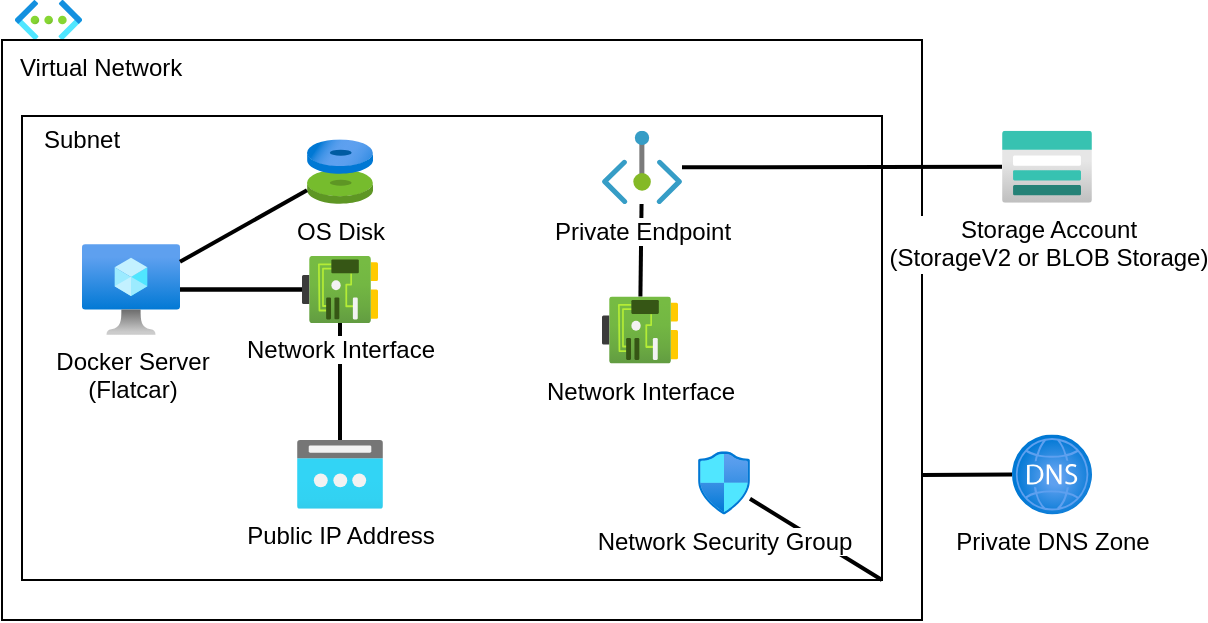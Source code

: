 <mxfile>
    <diagram id="SECJsw_NmF9RPkmdY70w" name="ページ1">
        <mxGraphModel dx="731" dy="466" grid="1" gridSize="10" guides="1" tooltips="1" connect="1" arrows="1" fold="1" page="1" pageScale="1" pageWidth="827" pageHeight="1169" background="#FFFFFF" math="0" shadow="0">
            <root>
                <mxCell id="0"/>
                <mxCell id="1" parent="0"/>
                <mxCell id="2" value="Virtual Network" style="aspect=fixed;html=1;points=[];align=left;image;fontSize=12;image=img/lib/azure2/networking/Virtual_Networks.svg;labelBackgroundColor=none;fontColor=#000000;" vertex="1" parent="1">
                    <mxGeometry x="46.5" y="20" width="33.5" height="20" as="geometry"/>
                </mxCell>
                <mxCell id="3" value="" style="whiteSpace=wrap;html=1;fillColor=none;strokeColor=#000000;labelBackgroundColor=none;" vertex="1" parent="1">
                    <mxGeometry x="40" y="40" width="460" height="290" as="geometry"/>
                </mxCell>
                <mxCell id="4" value="" style="whiteSpace=wrap;html=1;fillColor=none;fontColor=#333333;strokeColor=#000000;" vertex="1" parent="1">
                    <mxGeometry x="50" y="78" width="430" height="232" as="geometry"/>
                </mxCell>
                <mxCell id="9" value="Subnet" style="text;html=1;resizable=0;autosize=1;align=left;verticalAlign=middle;points=[];fillColor=none;strokeColor=none;rounded=0;fontColor=#000000;" vertex="1" parent="1">
                    <mxGeometry x="58.5" y="80" width="50" height="20" as="geometry"/>
                </mxCell>
                <mxCell id="26" style="edgeStyle=none;html=1;fontSize=11;startArrow=none;startFill=0;endArrow=none;endFill=0;strokeWidth=2;labelBackgroundColor=none;strokeColor=#000000;" edge="1" parent="1" source="10" target="24">
                    <mxGeometry relative="1" as="geometry"/>
                </mxCell>
                <mxCell id="10" value="Storage Account&lt;br&gt;(StorageV2 or BLOB Storage)" style="aspect=fixed;html=1;points=[];align=center;image;fontSize=12;image=img/lib/azure2/storage/Storage_Accounts.svg;fillColor=none;labelBackgroundColor=#FFFFFF;fontColor=#000000;" vertex="1" parent="1">
                    <mxGeometry x="540" y="85.34" width="45" height="36" as="geometry"/>
                </mxCell>
                <mxCell id="11" value="Docker Server&lt;br&gt;(Flatcar)" style="aspect=fixed;html=1;points=[];align=center;image;fontSize=12;image=img/lib/azure2/compute/Virtual_Machine.svg;fillColor=none;labelBackgroundColor=#FFFFFF;fontColor=#000000;" vertex="1" parent="1">
                    <mxGeometry x="80" y="142" width="49" height="45.45" as="geometry"/>
                </mxCell>
                <mxCell id="16" style="edgeStyle=none;html=1;fontSize=11;startArrow=none;startFill=0;endArrow=none;endFill=0;strokeWidth=2;" edge="1" parent="1" source="12" target="11">
                    <mxGeometry relative="1" as="geometry"/>
                </mxCell>
                <mxCell id="18" style="edgeStyle=none;html=1;entryX=1;entryY=1;entryDx=0;entryDy=0;fontSize=11;startArrow=none;startFill=0;endArrow=none;endFill=0;strokeWidth=2;strokeColor=#000000;" edge="1" parent="1" source="17" target="4">
                    <mxGeometry relative="1" as="geometry">
                        <mxPoint x="480.0" y="332" as="targetPoint"/>
                    </mxGeometry>
                </mxCell>
                <mxCell id="17" value="Network Security Group" style="aspect=fixed;html=1;points=[];align=center;image;fontSize=12;image=img/lib/azure2/networking/Network_Security_Groups.svg;fillColor=none;labelBackgroundColor=#FFFFFF;fontColor=#000000;" vertex="1" parent="1">
                    <mxGeometry x="388" y="245.63" width="26" height="31.57" as="geometry"/>
                </mxCell>
                <mxCell id="20" style="edgeStyle=none;html=1;fontSize=11;startArrow=none;startFill=0;endArrow=none;endFill=0;strokeWidth=2;labelBackgroundColor=none;strokeColor=#000000;" edge="1" parent="1" source="19" target="12">
                    <mxGeometry relative="1" as="geometry"/>
                </mxCell>
                <mxCell id="19" value="Public IP Address" style="aspect=fixed;html=1;points=[];align=center;image;fontSize=12;image=img/lib/azure2/networking/Public_IP_Addresses.svg;fillColor=none;labelBackgroundColor=#FFFFFF;fontColor=#000000;" vertex="1" parent="1">
                    <mxGeometry x="187.5" y="240" width="43" height="34.4" as="geometry"/>
                </mxCell>
                <mxCell id="22" style="edgeStyle=none;html=1;fontSize=11;startArrow=none;startFill=0;endArrow=none;endFill=0;strokeWidth=2;labelBackgroundColor=none;strokeColor=#000000;" edge="1" parent="1" source="12" target="11">
                    <mxGeometry relative="1" as="geometry"/>
                </mxCell>
                <mxCell id="21" value="OS Disk" style="aspect=fixed;html=1;points=[];align=center;image;fontSize=12;image=img/lib/azure2/compute/Disks.svg;fillColor=none;labelBackgroundColor=#FFFFFF;fontColor=#000000;" vertex="1" parent="1">
                    <mxGeometry x="192.5" y="89.58" width="33" height="32.42" as="geometry"/>
                </mxCell>
                <mxCell id="23" value="Network Interface" style="aspect=fixed;html=1;points=[];align=center;image;fontSize=12;image=img/lib/azure2/networking/Network_Interfaces.svg;fillColor=none;labelBackgroundColor=#FFFFFF;fontColor=#000000;" vertex="1" parent="1">
                    <mxGeometry x="340" y="168.24" width="38" height="33.53" as="geometry"/>
                </mxCell>
                <mxCell id="25" style="edgeStyle=none;html=1;fontSize=11;startArrow=none;startFill=0;endArrow=none;endFill=0;strokeWidth=2;strokeColor=#000000;" edge="1" parent="1" source="24" target="23">
                    <mxGeometry relative="1" as="geometry"/>
                </mxCell>
                <mxCell id="24" value="Private Endpoint" style="aspect=fixed;html=1;points=[];align=center;image;fontSize=12;image=img/lib/azure2/networking/Private_Endpoint.svg;fillColor=none;labelBackgroundColor=#FFFFFF;fontColor=#000000;strokeColor=#000000;" vertex="1" parent="1">
                    <mxGeometry x="340" y="85.34" width="40" height="36.66" as="geometry"/>
                </mxCell>
                <mxCell id="12" value="Network Interface" style="aspect=fixed;html=1;points=[];align=center;image;fontSize=12;image=img/lib/azure2/networking/Network_Interfaces.svg;fillColor=none;labelBackgroundColor=#FFFFFF;fontColor=#000000;" vertex="1" parent="1">
                    <mxGeometry x="190" y="147.96" width="38" height="33.53" as="geometry"/>
                </mxCell>
                <mxCell id="27" value="" style="edgeStyle=none;html=1;fontSize=11;startArrow=none;startFill=0;endArrow=none;endFill=0;strokeWidth=2;labelBackgroundColor=none;strokeColor=#000000;" edge="1" parent="1" source="21" target="11">
                    <mxGeometry relative="1" as="geometry">
                        <mxPoint x="331" y="268.139" as="sourcePoint"/>
                        <mxPoint x="149.0" y="256.253" as="targetPoint"/>
                    </mxGeometry>
                </mxCell>
                <mxCell id="30" style="edgeStyle=none;html=1;entryX=1;entryY=0.75;entryDx=0;entryDy=0;fontSize=11;startArrow=none;startFill=0;endArrow=none;endFill=0;strokeWidth=2;strokeColor=#000000;" edge="1" parent="1" source="29" target="3">
                    <mxGeometry relative="1" as="geometry"/>
                </mxCell>
                <mxCell id="29" value="Private DNS Zone" style="aspect=fixed;html=1;points=[];align=center;image;fontSize=12;image=img/lib/azure2/networking/DNS_Zones.svg;fillColor=none;labelBackgroundColor=#FFFFFF;fontColor=#000000;" vertex="1" parent="1">
                    <mxGeometry x="545" y="237.2" width="40" height="40" as="geometry"/>
                </mxCell>
            </root>
        </mxGraphModel>
    </diagram>
</mxfile>